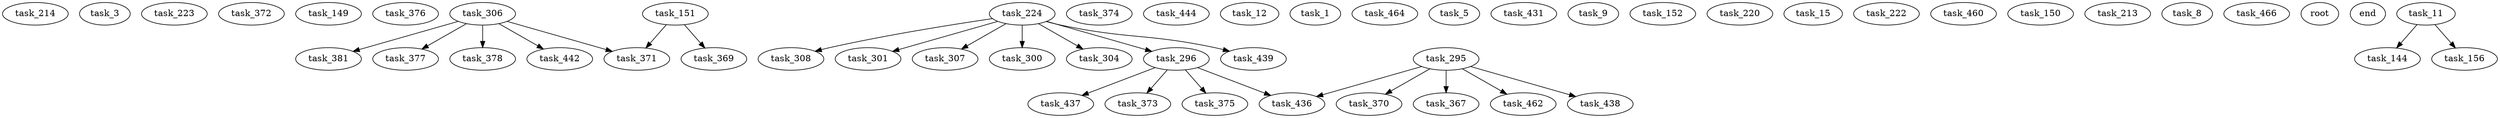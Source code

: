 digraph G {
  task_214 [size="21034899459.000000"];
  task_3 [size="1073741824000.000000"];
  task_223 [size="549755813888.000000"];
  task_372 [size="237417946380.000000"];
  task_149 [size="125707267001.000000"];
  task_376 [size="465481173.000000"];
  task_381 [size="38192579105.000000"];
  task_308 [size="24752916251.000000"];
  task_374 [size="21385702262.000000"];
  task_444 [size="778827655164.000000"];
  task_12 [size="82023886416.000000"];
  task_1 [size="21037632908.000000"];
  task_464 [size="90373814382.000000"];
  task_5 [size="26744872956.000000"];
  task_431 [size="12437534365.000000"];
  task_437 [size="8589934592.000000"];
  task_371 [size="30065390926.000000"];
  task_9 [size="42185789810.000000"];
  task_152 [size="549755813888.000000"];
  task_220 [size="368293445632.000000"];
  task_436 [size="1073741824000.000000"];
  task_15 [size="14409852359.000000"];
  task_222 [size="15500398184.000000"];
  task_370 [size="8589934592.000000"];
  task_460 [size="5894616795.000000"];
  task_150 [size="406717957005.000000"];
  task_213 [size="781165978448.000000"];
  task_8 [size="13505717216.000000"];
  task_466 [size="349306367.000000"];
  root [size="0.000000"];
  end [size="0.000000"];

  task_11 -> task_144 [size="209715200.000000"];
  task_11 -> task_156 [size="209715200.000000"];
  task_295 -> task_367 [size="134217728.000000"];
  task_295 -> task_462 [size="134217728.000000"];
  task_295 -> task_370 [size="134217728.000000"];
  task_295 -> task_438 [size="134217728.000000"];
  task_295 -> task_436 [size="134217728.000000"];
  task_151 -> task_369 [size="209715200.000000"];
  task_151 -> task_371 [size="209715200.000000"];
  task_224 -> task_301 [size="679477248.000000"];
  task_224 -> task_307 [size="679477248.000000"];
  task_224 -> task_300 [size="679477248.000000"];
  task_224 -> task_308 [size="679477248.000000"];
  task_224 -> task_304 [size="679477248.000000"];
  task_224 -> task_296 [size="679477248.000000"];
  task_224 -> task_439 [size="679477248.000000"];
  task_306 -> task_377 [size="301989888.000000"];
  task_306 -> task_371 [size="301989888.000000"];
  task_306 -> task_378 [size="301989888.000000"];
  task_306 -> task_381 [size="301989888.000000"];
  task_306 -> task_442 [size="301989888.000000"];
  task_296 -> task_373 [size="33554432.000000"];
  task_296 -> task_436 [size="33554432.000000"];
  task_296 -> task_437 [size="33554432.000000"];
  task_296 -> task_375 [size="33554432.000000"];
}